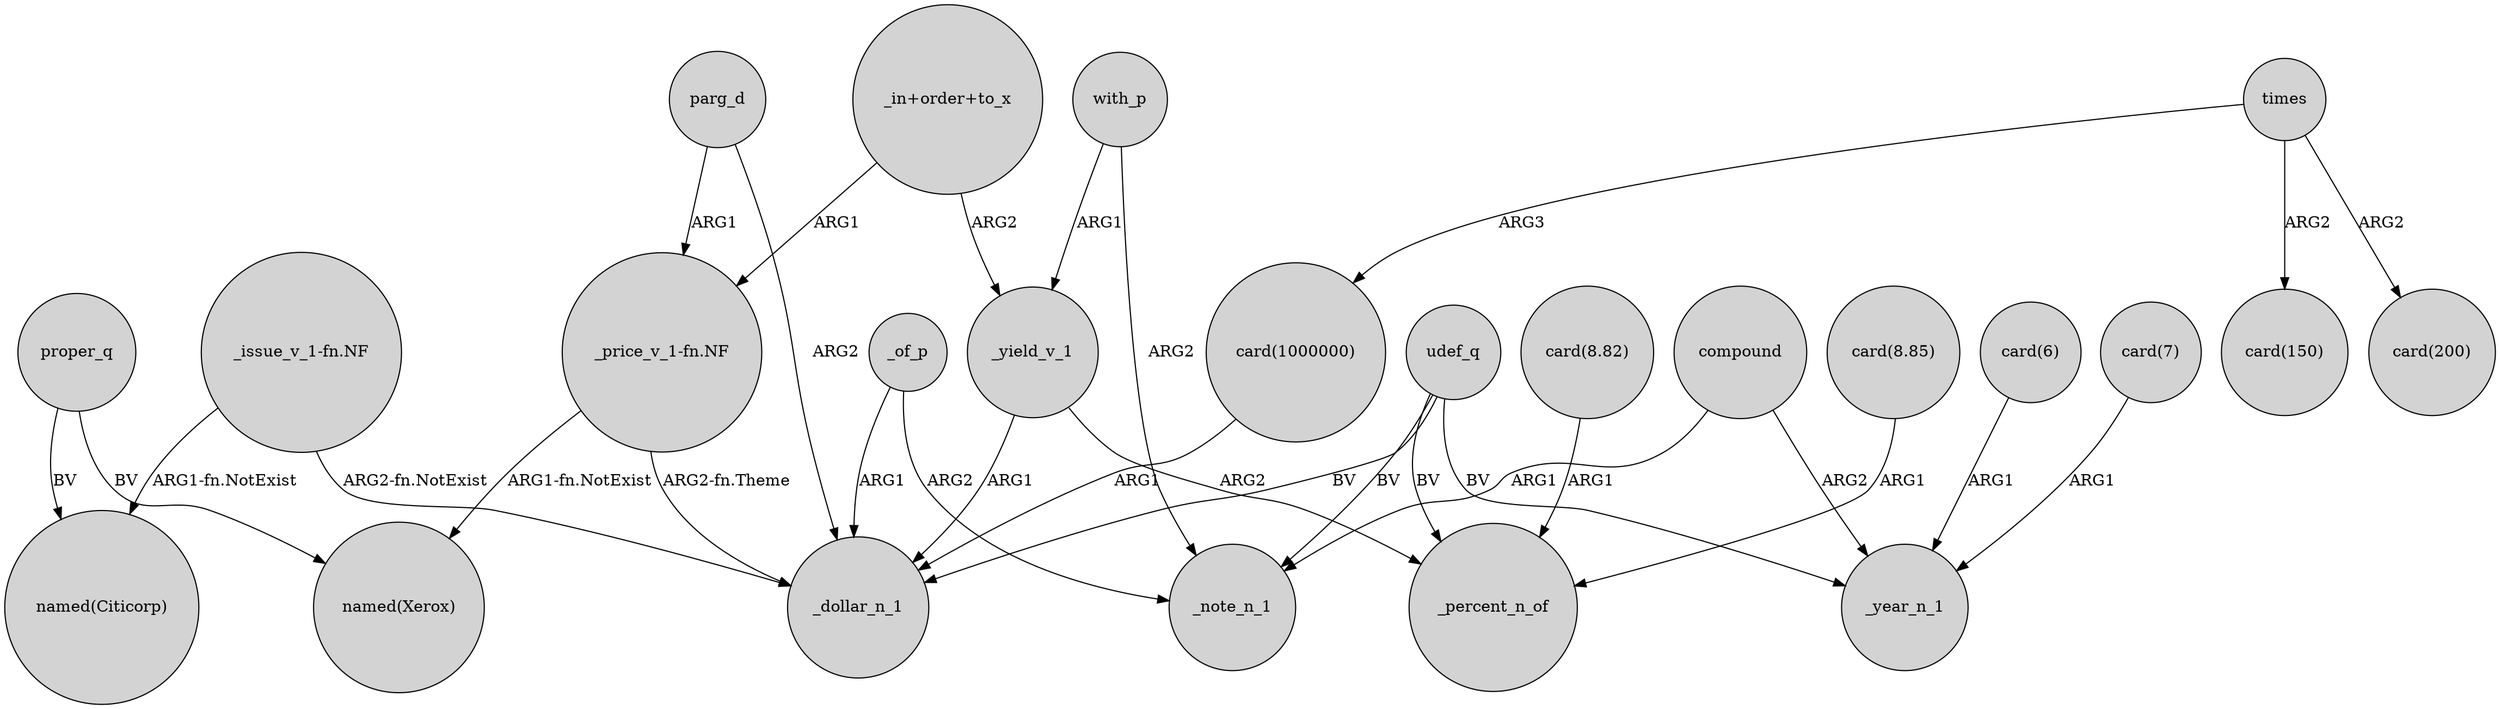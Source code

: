 digraph {
	node [shape=circle style=filled]
	"card(1000000)" -> _dollar_n_1 [label=ARG1]
	"card(8.85)" -> _percent_n_of [label=ARG1]
	compound -> _note_n_1 [label=ARG1]
	"_price_v_1-fn.NF" -> _dollar_n_1 [label="ARG2-fn.Theme"]
	proper_q -> "named(Xerox)" [label=BV]
	proper_q -> "named(Citicorp)" [label=BV]
	_of_p -> _dollar_n_1 [label=ARG1]
	_of_p -> _note_n_1 [label=ARG2]
	_yield_v_1 -> _dollar_n_1 [label=ARG1]
	"_issue_v_1-fn.NF" -> "named(Citicorp)" [label="ARG1-fn.NotExist"]
	times -> "card(150)" [label=ARG2]
	"_in+order+to_x" -> "_price_v_1-fn.NF" [label=ARG1]
	times -> "card(200)" [label=ARG2]
	"_in+order+to_x" -> _yield_v_1 [label=ARG2]
	times -> "card(1000000)" [label=ARG3]
	"card(6)" -> _year_n_1 [label=ARG1]
	parg_d -> "_price_v_1-fn.NF" [label=ARG1]
	compound -> _year_n_1 [label=ARG2]
	_yield_v_1 -> _percent_n_of [label=ARG2]
	with_p -> _yield_v_1 [label=ARG1]
	parg_d -> _dollar_n_1 [label=ARG2]
	udef_q -> _year_n_1 [label=BV]
	udef_q -> _percent_n_of [label=BV]
	"_issue_v_1-fn.NF" -> _dollar_n_1 [label="ARG2-fn.NotExist"]
	with_p -> _note_n_1 [label=ARG2]
	"card(8.82)" -> _percent_n_of [label=ARG1]
	udef_q -> _note_n_1 [label=BV]
	udef_q -> _dollar_n_1 [label=BV]
	"card(7)" -> _year_n_1 [label=ARG1]
	"_price_v_1-fn.NF" -> "named(Xerox)" [label="ARG1-fn.NotExist"]
}
